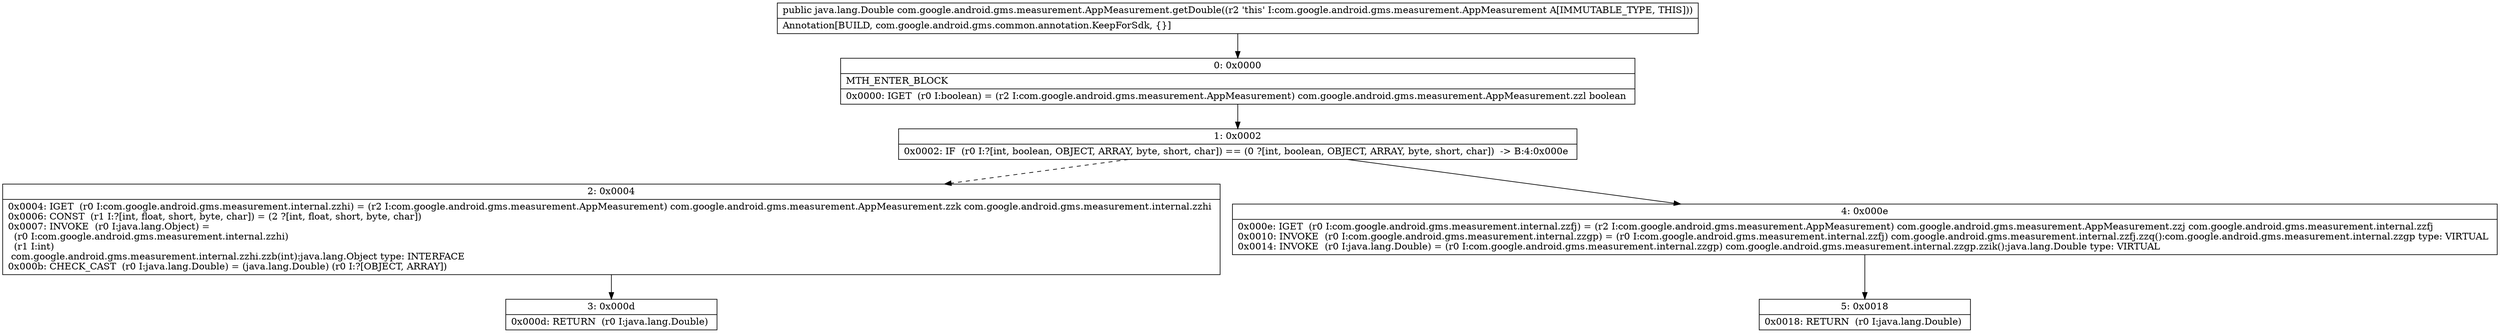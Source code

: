 digraph "CFG forcom.google.android.gms.measurement.AppMeasurement.getDouble()Ljava\/lang\/Double;" {
Node_0 [shape=record,label="{0\:\ 0x0000|MTH_ENTER_BLOCK\l|0x0000: IGET  (r0 I:boolean) = (r2 I:com.google.android.gms.measurement.AppMeasurement) com.google.android.gms.measurement.AppMeasurement.zzl boolean \l}"];
Node_1 [shape=record,label="{1\:\ 0x0002|0x0002: IF  (r0 I:?[int, boolean, OBJECT, ARRAY, byte, short, char]) == (0 ?[int, boolean, OBJECT, ARRAY, byte, short, char])  \-\> B:4:0x000e \l}"];
Node_2 [shape=record,label="{2\:\ 0x0004|0x0004: IGET  (r0 I:com.google.android.gms.measurement.internal.zzhi) = (r2 I:com.google.android.gms.measurement.AppMeasurement) com.google.android.gms.measurement.AppMeasurement.zzk com.google.android.gms.measurement.internal.zzhi \l0x0006: CONST  (r1 I:?[int, float, short, byte, char]) = (2 ?[int, float, short, byte, char]) \l0x0007: INVOKE  (r0 I:java.lang.Object) = \l  (r0 I:com.google.android.gms.measurement.internal.zzhi)\l  (r1 I:int)\l com.google.android.gms.measurement.internal.zzhi.zzb(int):java.lang.Object type: INTERFACE \l0x000b: CHECK_CAST  (r0 I:java.lang.Double) = (java.lang.Double) (r0 I:?[OBJECT, ARRAY]) \l}"];
Node_3 [shape=record,label="{3\:\ 0x000d|0x000d: RETURN  (r0 I:java.lang.Double) \l}"];
Node_4 [shape=record,label="{4\:\ 0x000e|0x000e: IGET  (r0 I:com.google.android.gms.measurement.internal.zzfj) = (r2 I:com.google.android.gms.measurement.AppMeasurement) com.google.android.gms.measurement.AppMeasurement.zzj com.google.android.gms.measurement.internal.zzfj \l0x0010: INVOKE  (r0 I:com.google.android.gms.measurement.internal.zzgp) = (r0 I:com.google.android.gms.measurement.internal.zzfj) com.google.android.gms.measurement.internal.zzfj.zzq():com.google.android.gms.measurement.internal.zzgp type: VIRTUAL \l0x0014: INVOKE  (r0 I:java.lang.Double) = (r0 I:com.google.android.gms.measurement.internal.zzgp) com.google.android.gms.measurement.internal.zzgp.zzik():java.lang.Double type: VIRTUAL \l}"];
Node_5 [shape=record,label="{5\:\ 0x0018|0x0018: RETURN  (r0 I:java.lang.Double) \l}"];
MethodNode[shape=record,label="{public java.lang.Double com.google.android.gms.measurement.AppMeasurement.getDouble((r2 'this' I:com.google.android.gms.measurement.AppMeasurement A[IMMUTABLE_TYPE, THIS]))  | Annotation[BUILD, com.google.android.gms.common.annotation.KeepForSdk, \{\}]\l}"];
MethodNode -> Node_0;
Node_0 -> Node_1;
Node_1 -> Node_2[style=dashed];
Node_1 -> Node_4;
Node_2 -> Node_3;
Node_4 -> Node_5;
}

